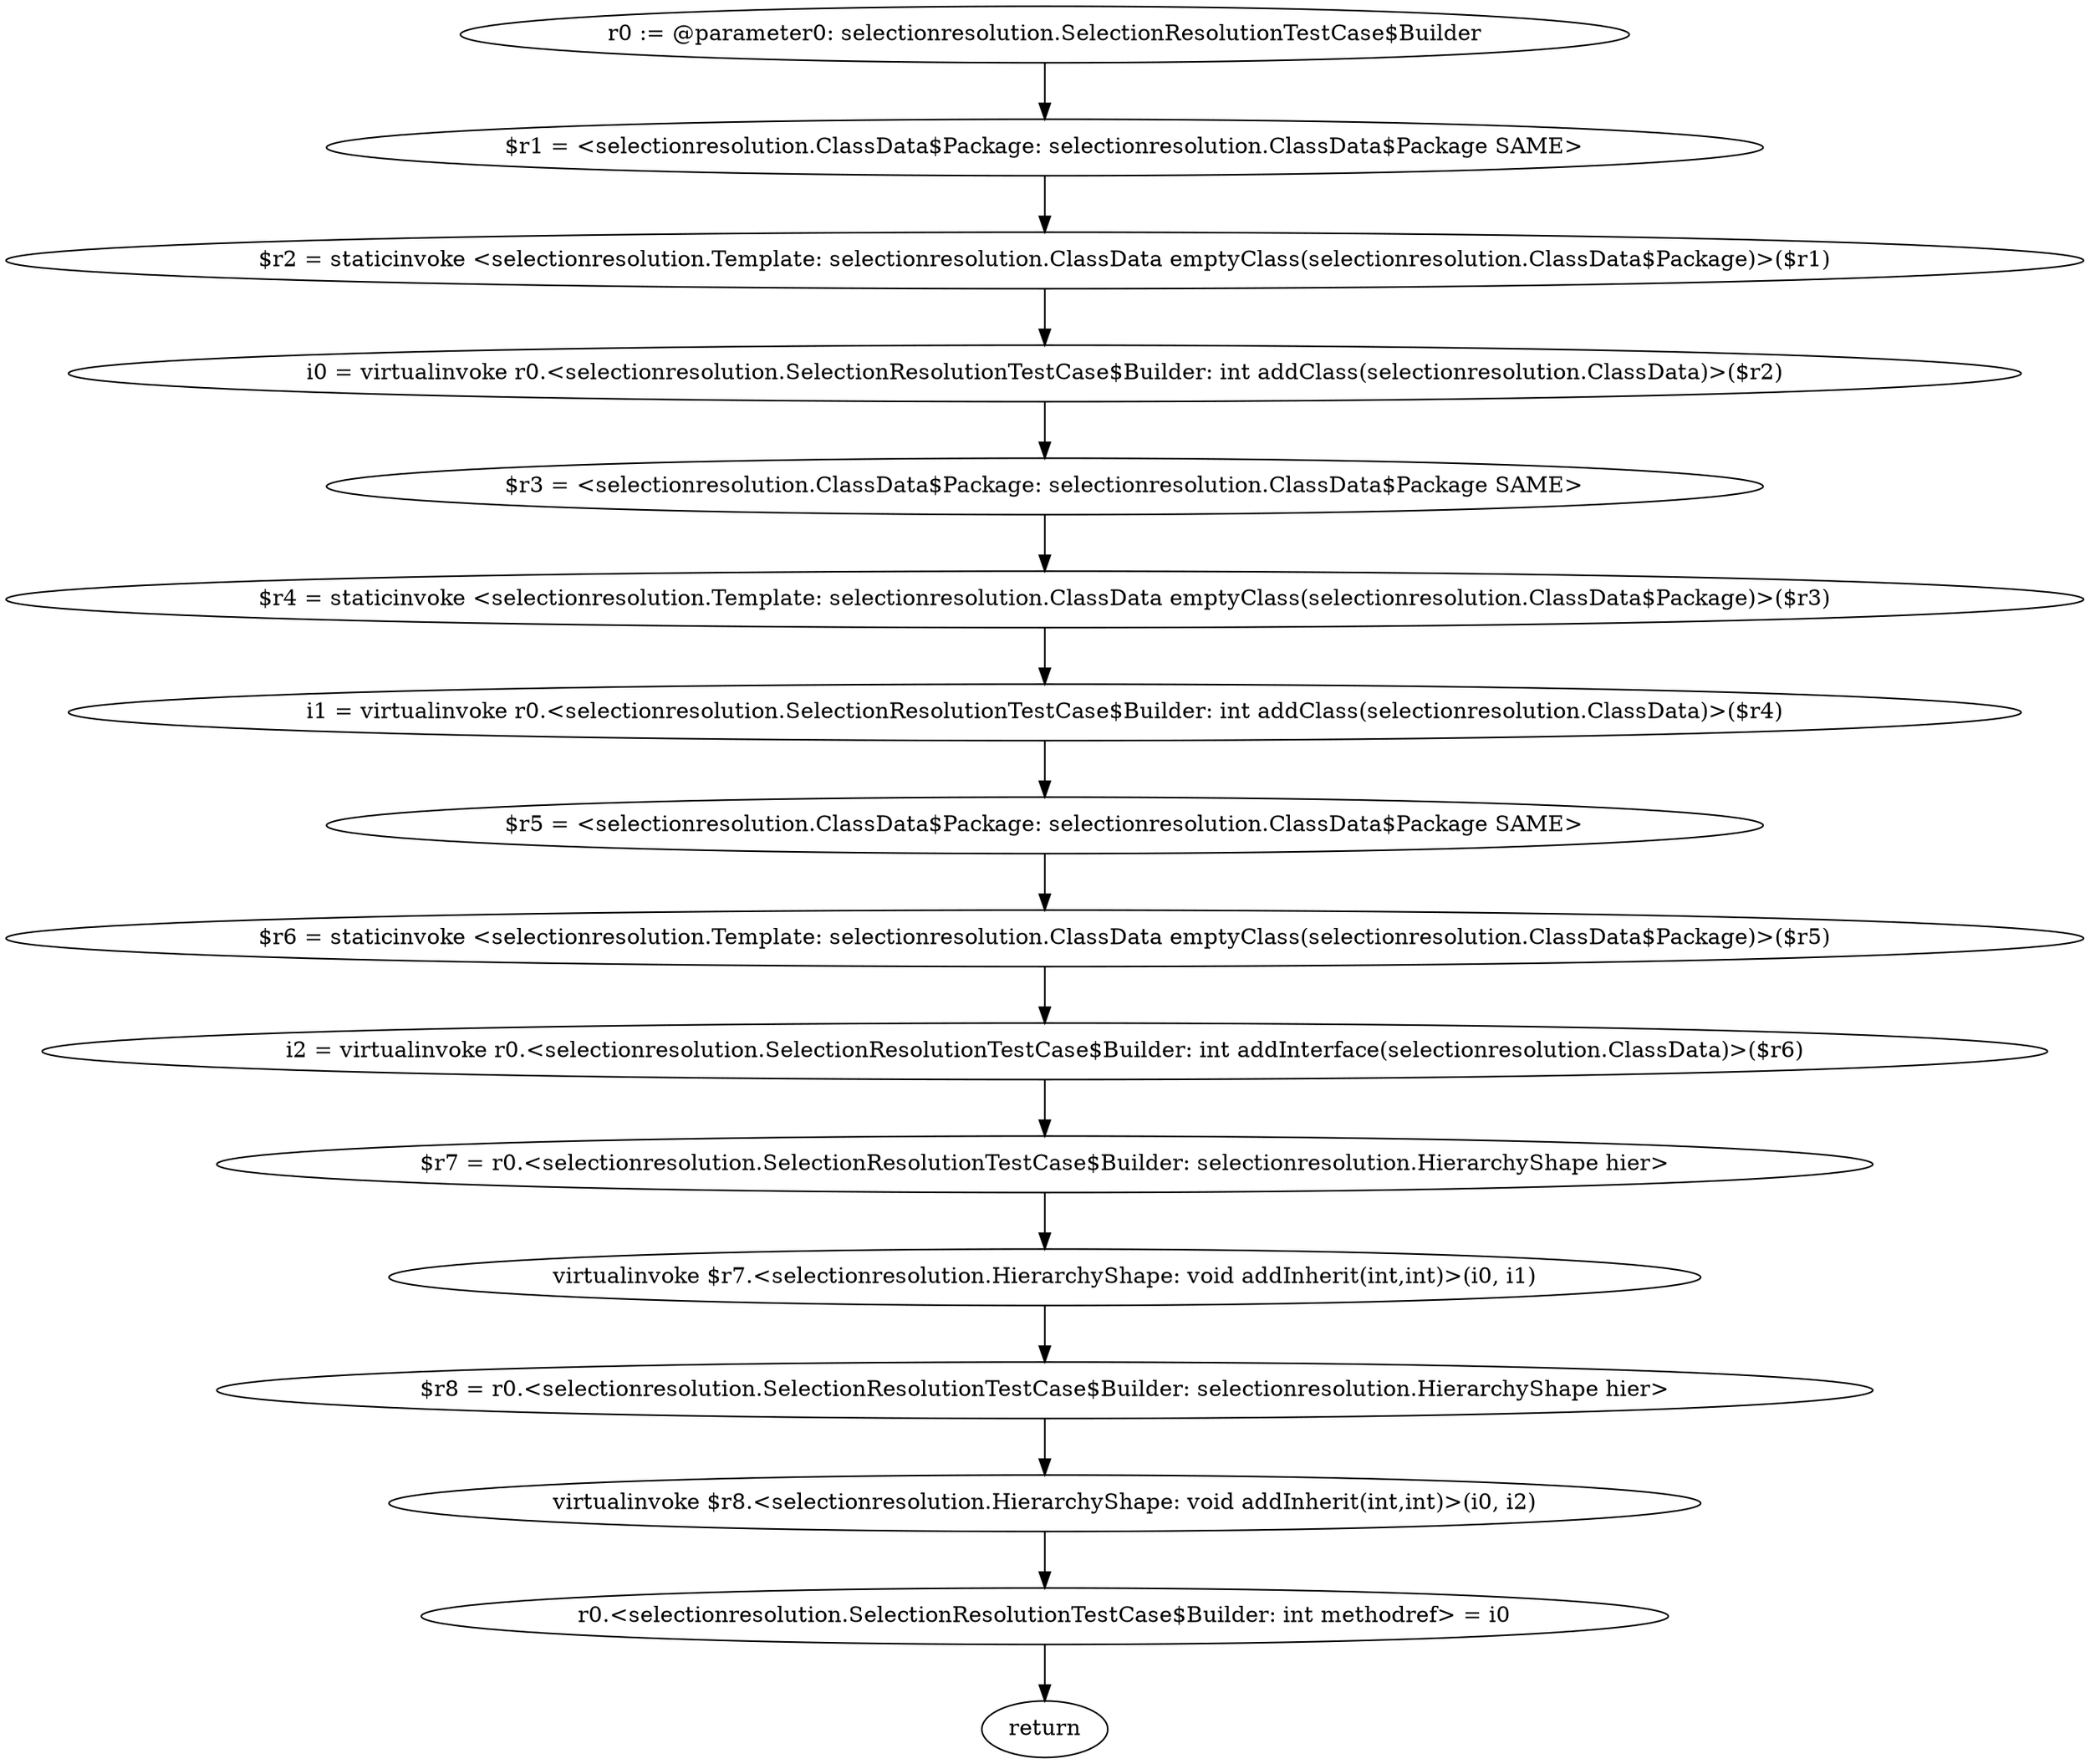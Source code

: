 digraph "unitGraph" {
    "r0 := @parameter0: selectionresolution.SelectionResolutionTestCase$Builder"
    "$r1 = <selectionresolution.ClassData$Package: selectionresolution.ClassData$Package SAME>"
    "$r2 = staticinvoke <selectionresolution.Template: selectionresolution.ClassData emptyClass(selectionresolution.ClassData$Package)>($r1)"
    "i0 = virtualinvoke r0.<selectionresolution.SelectionResolutionTestCase$Builder: int addClass(selectionresolution.ClassData)>($r2)"
    "$r3 = <selectionresolution.ClassData$Package: selectionresolution.ClassData$Package SAME>"
    "$r4 = staticinvoke <selectionresolution.Template: selectionresolution.ClassData emptyClass(selectionresolution.ClassData$Package)>($r3)"
    "i1 = virtualinvoke r0.<selectionresolution.SelectionResolutionTestCase$Builder: int addClass(selectionresolution.ClassData)>($r4)"
    "$r5 = <selectionresolution.ClassData$Package: selectionresolution.ClassData$Package SAME>"
    "$r6 = staticinvoke <selectionresolution.Template: selectionresolution.ClassData emptyClass(selectionresolution.ClassData$Package)>($r5)"
    "i2 = virtualinvoke r0.<selectionresolution.SelectionResolutionTestCase$Builder: int addInterface(selectionresolution.ClassData)>($r6)"
    "$r7 = r0.<selectionresolution.SelectionResolutionTestCase$Builder: selectionresolution.HierarchyShape hier>"
    "virtualinvoke $r7.<selectionresolution.HierarchyShape: void addInherit(int,int)>(i0, i1)"
    "$r8 = r0.<selectionresolution.SelectionResolutionTestCase$Builder: selectionresolution.HierarchyShape hier>"
    "virtualinvoke $r8.<selectionresolution.HierarchyShape: void addInherit(int,int)>(i0, i2)"
    "r0.<selectionresolution.SelectionResolutionTestCase$Builder: int methodref> = i0"
    "return"
    "r0 := @parameter0: selectionresolution.SelectionResolutionTestCase$Builder"->"$r1 = <selectionresolution.ClassData$Package: selectionresolution.ClassData$Package SAME>";
    "$r1 = <selectionresolution.ClassData$Package: selectionresolution.ClassData$Package SAME>"->"$r2 = staticinvoke <selectionresolution.Template: selectionresolution.ClassData emptyClass(selectionresolution.ClassData$Package)>($r1)";
    "$r2 = staticinvoke <selectionresolution.Template: selectionresolution.ClassData emptyClass(selectionresolution.ClassData$Package)>($r1)"->"i0 = virtualinvoke r0.<selectionresolution.SelectionResolutionTestCase$Builder: int addClass(selectionresolution.ClassData)>($r2)";
    "i0 = virtualinvoke r0.<selectionresolution.SelectionResolutionTestCase$Builder: int addClass(selectionresolution.ClassData)>($r2)"->"$r3 = <selectionresolution.ClassData$Package: selectionresolution.ClassData$Package SAME>";
    "$r3 = <selectionresolution.ClassData$Package: selectionresolution.ClassData$Package SAME>"->"$r4 = staticinvoke <selectionresolution.Template: selectionresolution.ClassData emptyClass(selectionresolution.ClassData$Package)>($r3)";
    "$r4 = staticinvoke <selectionresolution.Template: selectionresolution.ClassData emptyClass(selectionresolution.ClassData$Package)>($r3)"->"i1 = virtualinvoke r0.<selectionresolution.SelectionResolutionTestCase$Builder: int addClass(selectionresolution.ClassData)>($r4)";
    "i1 = virtualinvoke r0.<selectionresolution.SelectionResolutionTestCase$Builder: int addClass(selectionresolution.ClassData)>($r4)"->"$r5 = <selectionresolution.ClassData$Package: selectionresolution.ClassData$Package SAME>";
    "$r5 = <selectionresolution.ClassData$Package: selectionresolution.ClassData$Package SAME>"->"$r6 = staticinvoke <selectionresolution.Template: selectionresolution.ClassData emptyClass(selectionresolution.ClassData$Package)>($r5)";
    "$r6 = staticinvoke <selectionresolution.Template: selectionresolution.ClassData emptyClass(selectionresolution.ClassData$Package)>($r5)"->"i2 = virtualinvoke r0.<selectionresolution.SelectionResolutionTestCase$Builder: int addInterface(selectionresolution.ClassData)>($r6)";
    "i2 = virtualinvoke r0.<selectionresolution.SelectionResolutionTestCase$Builder: int addInterface(selectionresolution.ClassData)>($r6)"->"$r7 = r0.<selectionresolution.SelectionResolutionTestCase$Builder: selectionresolution.HierarchyShape hier>";
    "$r7 = r0.<selectionresolution.SelectionResolutionTestCase$Builder: selectionresolution.HierarchyShape hier>"->"virtualinvoke $r7.<selectionresolution.HierarchyShape: void addInherit(int,int)>(i0, i1)";
    "virtualinvoke $r7.<selectionresolution.HierarchyShape: void addInherit(int,int)>(i0, i1)"->"$r8 = r0.<selectionresolution.SelectionResolutionTestCase$Builder: selectionresolution.HierarchyShape hier>";
    "$r8 = r0.<selectionresolution.SelectionResolutionTestCase$Builder: selectionresolution.HierarchyShape hier>"->"virtualinvoke $r8.<selectionresolution.HierarchyShape: void addInherit(int,int)>(i0, i2)";
    "virtualinvoke $r8.<selectionresolution.HierarchyShape: void addInherit(int,int)>(i0, i2)"->"r0.<selectionresolution.SelectionResolutionTestCase$Builder: int methodref> = i0";
    "r0.<selectionresolution.SelectionResolutionTestCase$Builder: int methodref> = i0"->"return";
}
